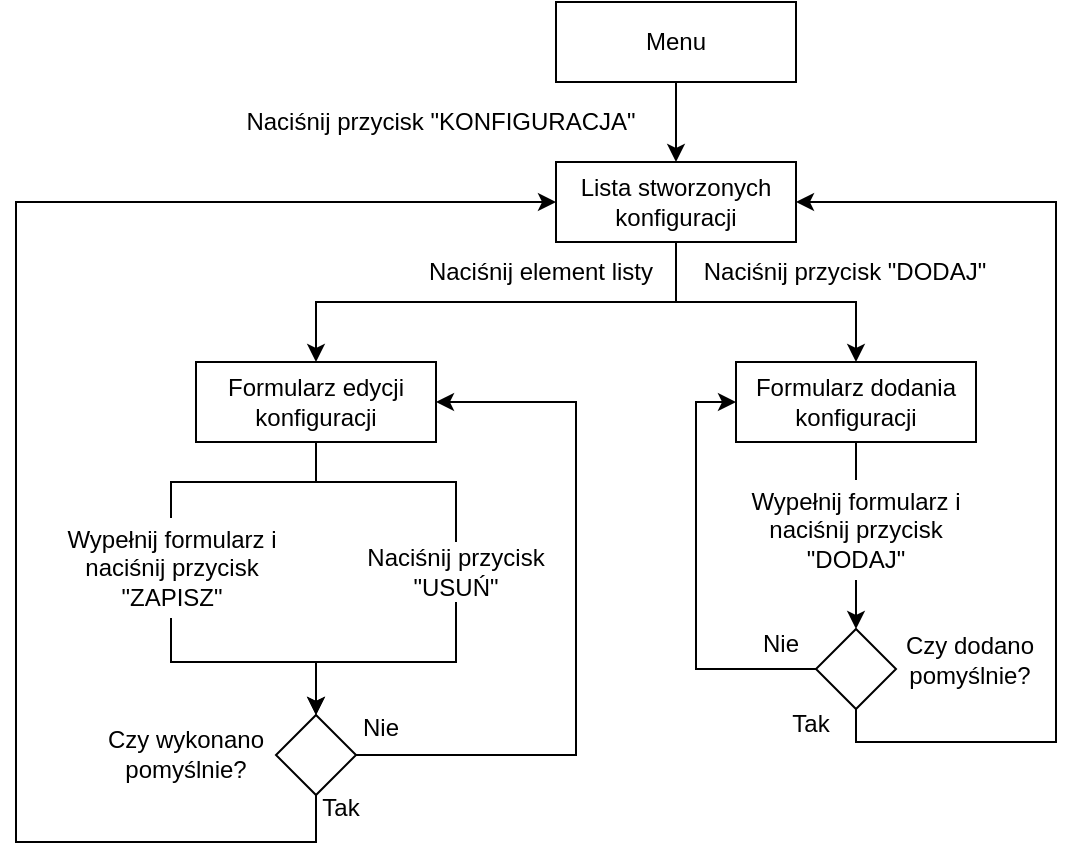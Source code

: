 <mxfile version="10.6.5" type="github"><diagram id="b1W1wAHLfKTwRaZnhKr5" name="Strona-1"><mxGraphModel dx="961" dy="527" grid="1" gridSize="10" guides="1" tooltips="1" connect="1" arrows="1" fold="1" page="1" pageScale="1" pageWidth="1169" pageHeight="827" math="0" shadow="0"><root><mxCell id="0"/><mxCell id="1" parent="0"/><mxCell id="nMWvvDd-lVf3QwP5pLxu-3" style="edgeStyle=orthogonalEdgeStyle;rounded=0;orthogonalLoop=1;jettySize=auto;html=1;entryX=0.5;entryY=0;entryDx=0;entryDy=0;" edge="1" parent="1" source="nMWvvDd-lVf3QwP5pLxu-1" target="nMWvvDd-lVf3QwP5pLxu-2"><mxGeometry relative="1" as="geometry"/></mxCell><mxCell id="nMWvvDd-lVf3QwP5pLxu-1" value="Menu" style="rounded=0;whiteSpace=wrap;html=1;" vertex="1" parent="1"><mxGeometry x="440" y="80" width="120" height="40" as="geometry"/></mxCell><mxCell id="nMWvvDd-lVf3QwP5pLxu-8" style="edgeStyle=orthogonalEdgeStyle;rounded=0;orthogonalLoop=1;jettySize=auto;html=1;entryX=0.5;entryY=0;entryDx=0;entryDy=0;" edge="1" parent="1" source="nMWvvDd-lVf3QwP5pLxu-2" target="nMWvvDd-lVf3QwP5pLxu-6"><mxGeometry relative="1" as="geometry"/></mxCell><mxCell id="nMWvvDd-lVf3QwP5pLxu-9" style="edgeStyle=orthogonalEdgeStyle;rounded=0;orthogonalLoop=1;jettySize=auto;html=1;entryX=0.5;entryY=0;entryDx=0;entryDy=0;" edge="1" parent="1" source="nMWvvDd-lVf3QwP5pLxu-2" target="nMWvvDd-lVf3QwP5pLxu-7"><mxGeometry relative="1" as="geometry"><Array as="points"><mxPoint x="500" y="230"/><mxPoint x="320" y="230"/></Array></mxGeometry></mxCell><mxCell id="nMWvvDd-lVf3QwP5pLxu-2" value="Lista stworzonych konfiguracji" style="rounded=0;whiteSpace=wrap;html=1;" vertex="1" parent="1"><mxGeometry x="440" y="160" width="120" height="40" as="geometry"/></mxCell><mxCell id="nMWvvDd-lVf3QwP5pLxu-4" value="Naciśnij przycisk &quot;KONFIGURACJA&quot;" style="text;html=1;strokeColor=none;fillColor=none;align=center;verticalAlign=middle;whiteSpace=wrap;rounded=0;" vertex="1" parent="1"><mxGeometry x="280" y="125" width="205" height="30" as="geometry"/></mxCell><mxCell id="nMWvvDd-lVf3QwP5pLxu-13" style="edgeStyle=orthogonalEdgeStyle;rounded=0;orthogonalLoop=1;jettySize=auto;html=1;entryX=0.5;entryY=0;entryDx=0;entryDy=0;" edge="1" parent="1" source="nMWvvDd-lVf3QwP5pLxu-6" target="nMWvvDd-lVf3QwP5pLxu-16"><mxGeometry relative="1" as="geometry"><mxPoint x="590" y="350" as="targetPoint"/></mxGeometry></mxCell><mxCell id="nMWvvDd-lVf3QwP5pLxu-6" value="Formularz dodania konfiguracji" style="rounded=0;whiteSpace=wrap;html=1;" vertex="1" parent="1"><mxGeometry x="530" y="260" width="120" height="40" as="geometry"/></mxCell><mxCell id="nMWvvDd-lVf3QwP5pLxu-35" style="edgeStyle=orthogonalEdgeStyle;rounded=0;orthogonalLoop=1;jettySize=auto;html=1;endArrow=none;endFill=0;" edge="1" parent="1" source="nMWvvDd-lVf3QwP5pLxu-7" target="nMWvvDd-lVf3QwP5pLxu-28"><mxGeometry relative="1" as="geometry"><Array as="points"><mxPoint x="320" y="320"/><mxPoint x="390" y="320"/></Array></mxGeometry></mxCell><mxCell id="nMWvvDd-lVf3QwP5pLxu-37" style="edgeStyle=orthogonalEdgeStyle;rounded=0;orthogonalLoop=1;jettySize=auto;html=1;endArrow=none;endFill=0;" edge="1" parent="1" source="nMWvvDd-lVf3QwP5pLxu-7" target="nMWvvDd-lVf3QwP5pLxu-27"><mxGeometry relative="1" as="geometry"/></mxCell><mxCell id="nMWvvDd-lVf3QwP5pLxu-7" value="Formularz edycji konfiguracji" style="rounded=0;whiteSpace=wrap;html=1;" vertex="1" parent="1"><mxGeometry x="260" y="260" width="120" height="40" as="geometry"/></mxCell><mxCell id="nMWvvDd-lVf3QwP5pLxu-10" value="Naciśnij przycisk &quot;DODAJ&quot;" style="text;html=1;strokeColor=none;fillColor=none;align=center;verticalAlign=middle;whiteSpace=wrap;rounded=0;" vertex="1" parent="1"><mxGeometry x="511.5" y="200" width="145" height="30" as="geometry"/></mxCell><mxCell id="nMWvvDd-lVf3QwP5pLxu-11" value="Naciśnij element listy" style="text;html=1;strokeColor=none;fillColor=none;align=center;verticalAlign=middle;whiteSpace=wrap;rounded=0;" vertex="1" parent="1"><mxGeometry x="370" y="200" width="125" height="30" as="geometry"/></mxCell><mxCell id="nMWvvDd-lVf3QwP5pLxu-15" value="&lt;span&gt;Wypełnij formularz i naciśnij przycisk &quot;DODAJ&quot;&lt;/span&gt;" style="text;html=1;align=center;verticalAlign=middle;whiteSpace=wrap;rounded=0;fillColor=#ffffff;" vertex="1" parent="1"><mxGeometry x="530" y="319" width="120" height="50" as="geometry"/></mxCell><mxCell id="nMWvvDd-lVf3QwP5pLxu-21" style="edgeStyle=orthogonalEdgeStyle;rounded=0;orthogonalLoop=1;jettySize=auto;html=1;" edge="1" parent="1" source="nMWvvDd-lVf3QwP5pLxu-16"><mxGeometry relative="1" as="geometry"><mxPoint x="530" y="280" as="targetPoint"/><Array as="points"><mxPoint x="510" y="413"/><mxPoint x="510" y="280"/></Array></mxGeometry></mxCell><mxCell id="nMWvvDd-lVf3QwP5pLxu-22" style="edgeStyle=orthogonalEdgeStyle;rounded=0;orthogonalLoop=1;jettySize=auto;html=1;entryX=1;entryY=0.5;entryDx=0;entryDy=0;" edge="1" parent="1" source="nMWvvDd-lVf3QwP5pLxu-16" target="nMWvvDd-lVf3QwP5pLxu-2"><mxGeometry relative="1" as="geometry"><Array as="points"><mxPoint x="590" y="450"/><mxPoint x="690" y="450"/><mxPoint x="690" y="180"/></Array></mxGeometry></mxCell><mxCell id="nMWvvDd-lVf3QwP5pLxu-16" value="" style="rhombus;whiteSpace=wrap;html=1;" vertex="1" parent="1"><mxGeometry x="570" y="393.5" width="40" height="40" as="geometry"/></mxCell><mxCell id="nMWvvDd-lVf3QwP5pLxu-18" value="Czy dodano pomyślnie?" style="text;html=1;strokeColor=none;fillColor=none;align=center;verticalAlign=middle;whiteSpace=wrap;rounded=0;" vertex="1" parent="1"><mxGeometry x="600" y="388" width="94" height="42" as="geometry"/></mxCell><mxCell id="nMWvvDd-lVf3QwP5pLxu-19" value="Nie" style="text;html=1;strokeColor=none;fillColor=none;align=center;verticalAlign=middle;whiteSpace=wrap;rounded=0;" vertex="1" parent="1"><mxGeometry x="530" y="388" width="45" height="25" as="geometry"/></mxCell><mxCell id="nMWvvDd-lVf3QwP5pLxu-20" value="Tak" style="text;html=1;strokeColor=none;fillColor=none;align=center;verticalAlign=middle;whiteSpace=wrap;rounded=0;" vertex="1" parent="1"><mxGeometry x="545" y="428" width="45" height="25" as="geometry"/></mxCell><mxCell id="nMWvvDd-lVf3QwP5pLxu-30" style="edgeStyle=orthogonalEdgeStyle;rounded=0;orthogonalLoop=1;jettySize=auto;html=1;entryX=0;entryY=0.5;entryDx=0;entryDy=0;" edge="1" parent="1" source="nMWvvDd-lVf3QwP5pLxu-23" target="nMWvvDd-lVf3QwP5pLxu-2"><mxGeometry relative="1" as="geometry"><Array as="points"><mxPoint x="320" y="500"/><mxPoint x="170" y="500"/><mxPoint x="170" y="180"/></Array></mxGeometry></mxCell><mxCell id="nMWvvDd-lVf3QwP5pLxu-32" style="edgeStyle=orthogonalEdgeStyle;rounded=0;orthogonalLoop=1;jettySize=auto;html=1;entryX=1;entryY=0.5;entryDx=0;entryDy=0;" edge="1" parent="1" source="nMWvvDd-lVf3QwP5pLxu-23" target="nMWvvDd-lVf3QwP5pLxu-7"><mxGeometry relative="1" as="geometry"><Array as="points"><mxPoint x="450" y="456"/><mxPoint x="450" y="280"/></Array></mxGeometry></mxCell><mxCell id="nMWvvDd-lVf3QwP5pLxu-23" value="" style="rhombus;whiteSpace=wrap;html=1;" vertex="1" parent="1"><mxGeometry x="300" y="436.5" width="40" height="40" as="geometry"/></mxCell><mxCell id="nMWvvDd-lVf3QwP5pLxu-38" style="edgeStyle=orthogonalEdgeStyle;rounded=0;orthogonalLoop=1;jettySize=auto;html=1;exitX=0.5;exitY=1;exitDx=0;exitDy=0;entryX=0.5;entryY=0;entryDx=0;entryDy=0;" edge="1" parent="1" source="nMWvvDd-lVf3QwP5pLxu-27" target="nMWvvDd-lVf3QwP5pLxu-23"><mxGeometry relative="1" as="geometry"><Array as="points"><mxPoint x="247" y="410"/><mxPoint x="320" y="410"/></Array></mxGeometry></mxCell><mxCell id="nMWvvDd-lVf3QwP5pLxu-27" value="&lt;span&gt;Wypełnij formularz i naciśnij przycisk &quot;ZAPISZ&quot;&lt;/span&gt;" style="text;html=1;align=center;verticalAlign=middle;whiteSpace=wrap;rounded=0;fillColor=#ffffff;" vertex="1" parent="1"><mxGeometry x="187.5" y="338" width="120" height="50" as="geometry"/></mxCell><mxCell id="nMWvvDd-lVf3QwP5pLxu-36" style="edgeStyle=orthogonalEdgeStyle;rounded=0;orthogonalLoop=1;jettySize=auto;html=1;exitX=0.5;exitY=1;exitDx=0;exitDy=0;entryX=0.5;entryY=0;entryDx=0;entryDy=0;" edge="1" parent="1" source="nMWvvDd-lVf3QwP5pLxu-28" target="nMWvvDd-lVf3QwP5pLxu-23"><mxGeometry relative="1" as="geometry"><Array as="points"><mxPoint x="390" y="410"/><mxPoint x="320" y="410"/></Array></mxGeometry></mxCell><mxCell id="nMWvvDd-lVf3QwP5pLxu-28" value="&lt;span&gt;Naciśnij przycisk &quot;USUŃ&quot;&lt;/span&gt;" style="text;html=1;align=center;verticalAlign=middle;whiteSpace=wrap;rounded=0;fillColor=#ffffff;" vertex="1" parent="1"><mxGeometry x="340" y="350" width="100" height="30" as="geometry"/></mxCell><mxCell id="nMWvvDd-lVf3QwP5pLxu-29" value="Czy wykonano pomyślnie?" style="text;html=1;strokeColor=none;fillColor=none;align=center;verticalAlign=middle;whiteSpace=wrap;rounded=0;" vertex="1" parent="1"><mxGeometry x="208" y="434.5" width="94" height="42" as="geometry"/></mxCell><mxCell id="nMWvvDd-lVf3QwP5pLxu-31" value="Tak" style="text;html=1;strokeColor=none;fillColor=none;align=center;verticalAlign=middle;whiteSpace=wrap;rounded=0;" vertex="1" parent="1"><mxGeometry x="310" y="470" width="45" height="25" as="geometry"/></mxCell><mxCell id="nMWvvDd-lVf3QwP5pLxu-33" value="Nie" style="text;html=1;strokeColor=none;fillColor=none;align=center;verticalAlign=middle;whiteSpace=wrap;rounded=0;" vertex="1" parent="1"><mxGeometry x="330" y="430.5" width="45" height="25" as="geometry"/></mxCell></root></mxGraphModel></diagram></mxfile>